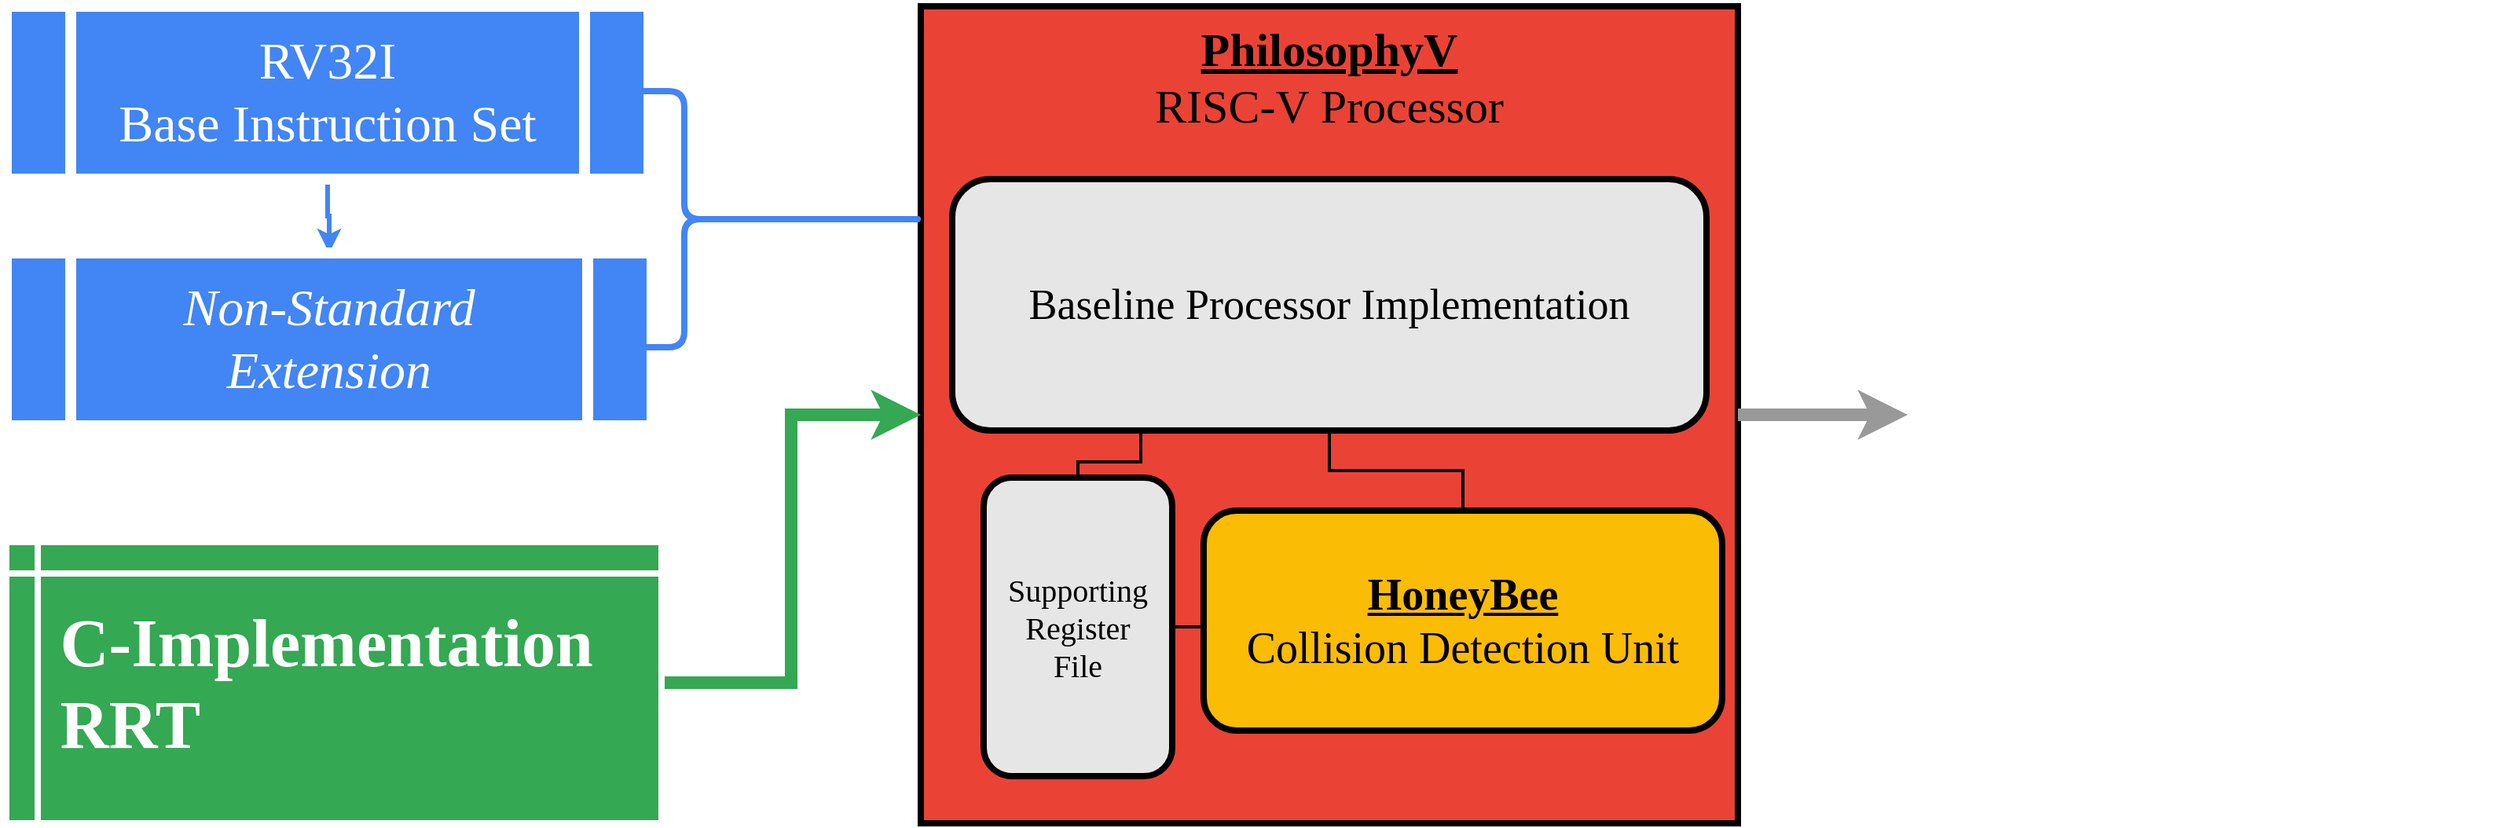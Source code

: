 <mxfile version="12.7.9" type="github">
  <diagram id="g7gX6U1B5adAmnvi5vNV" name="Page-1">
    <mxGraphModel dx="2206" dy="1429" grid="0" gridSize="10" guides="1" tooltips="1" connect="1" arrows="1" fold="1" page="1" pageScale="1" pageWidth="2400" pageHeight="2400" math="0" shadow="0" extFonts="Computer Modern^https://fonts.googleapis.com/css?family=Computer+Modern">
      <root>
        <mxCell id="0" />
        <mxCell id="1" parent="0" />
        <mxCell id="egPN66_32sDSnVnQbSZV-10" value="" style="group;fontFamily=Computer Modern;" vertex="1" connectable="0" parent="1">
          <mxGeometry x="1120" y="960" width="520" height="520" as="geometry" />
        </mxCell>
        <mxCell id="egPN66_32sDSnVnQbSZV-5" value="" style="group;rounded=1;glass=0;shadow=0;strokeWidth=3;fontFamily=Computer Modern;" vertex="1" connectable="0" parent="egPN66_32sDSnVnQbSZV-10">
          <mxGeometry width="520" height="520" as="geometry" />
        </mxCell>
        <mxCell id="egPN66_32sDSnVnQbSZV-3" value="" style="whiteSpace=wrap;html=1;aspect=fixed;strokeColor=#000000;fillColor=#EA4335;strokeWidth=4;fontFamily=Computer Modern;" vertex="1" parent="egPN66_32sDSnVnQbSZV-5">
          <mxGeometry width="520" height="520" as="geometry" />
        </mxCell>
        <mxCell id="egPN66_32sDSnVnQbSZV-4" value="&lt;font size=&quot;1&quot;&gt;&lt;b style=&quot;font-size: 30px&quot;&gt;&lt;u&gt;PhilosophyV&lt;br&gt;&lt;/u&gt;&lt;/b&gt;&lt;span style=&quot;font-size: 30px&quot;&gt;RISC-V Processor&lt;/span&gt;&lt;/font&gt;" style="text;html=1;strokeColor=none;fillColor=none;align=center;verticalAlign=middle;whiteSpace=wrap;rounded=0;fontFamily=Computer Modern;" vertex="1" parent="egPN66_32sDSnVnQbSZV-5">
          <mxGeometry width="520" height="90" as="geometry" />
        </mxCell>
        <mxCell id="egPN66_32sDSnVnQbSZV-6" value="&lt;font style=&quot;font-size: 28px&quot;&gt;&lt;u style=&quot;font-weight: bold&quot;&gt;HoneyBee&lt;/u&gt;&lt;br&gt;Collision Detection Unit&lt;br&gt;&lt;/font&gt;" style="rounded=1;whiteSpace=wrap;html=1;shadow=0;glass=0;strokeColor=#000000;strokeWidth=4;fillColor=#FBBC05;fontFamily=Computer Modern;" vertex="1" parent="egPN66_32sDSnVnQbSZV-5">
          <mxGeometry x="180" y="321" width="330" height="140" as="geometry" />
        </mxCell>
        <mxCell id="egPN66_32sDSnVnQbSZV-11" style="edgeStyle=orthogonalEdgeStyle;rounded=0;orthogonalLoop=1;jettySize=auto;html=1;exitX=0.25;exitY=1;exitDx=0;exitDy=0;entryX=0.5;entryY=0;entryDx=0;entryDy=0;endArrow=none;endFill=0;strokeWidth=2;fontFamily=Computer Modern;" edge="1" parent="egPN66_32sDSnVnQbSZV-5" source="egPN66_32sDSnVnQbSZV-7" target="egPN66_32sDSnVnQbSZV-8">
          <mxGeometry relative="1" as="geometry" />
        </mxCell>
        <mxCell id="egPN66_32sDSnVnQbSZV-12" style="edgeStyle=orthogonalEdgeStyle;rounded=0;orthogonalLoop=1;jettySize=auto;html=1;exitX=0.5;exitY=1;exitDx=0;exitDy=0;endArrow=none;endFill=0;strokeWidth=2;fontFamily=Computer Modern;" edge="1" parent="egPN66_32sDSnVnQbSZV-5" source="egPN66_32sDSnVnQbSZV-7" target="egPN66_32sDSnVnQbSZV-6">
          <mxGeometry relative="1" as="geometry" />
        </mxCell>
        <mxCell id="egPN66_32sDSnVnQbSZV-7" value="&lt;font style=&quot;font-size: 27px&quot;&gt;Baseline Processor Implementation&lt;/font&gt;" style="rounded=1;whiteSpace=wrap;html=1;shadow=0;glass=0;strokeColor=#000000;strokeWidth=4;fillColor=#E6E6E6;fontFamily=Computer Modern;" vertex="1" parent="egPN66_32sDSnVnQbSZV-5">
          <mxGeometry x="20" y="110" width="480" height="160" as="geometry" />
        </mxCell>
        <mxCell id="egPN66_32sDSnVnQbSZV-9" style="edgeStyle=orthogonalEdgeStyle;rounded=0;orthogonalLoop=1;jettySize=auto;html=1;exitX=1;exitY=0.5;exitDx=0;exitDy=0;entryX=0;entryY=0.5;entryDx=0;entryDy=0;endArrow=none;endFill=0;strokeWidth=2;fontFamily=Computer Modern;" edge="1" parent="egPN66_32sDSnVnQbSZV-5" source="egPN66_32sDSnVnQbSZV-8" target="egPN66_32sDSnVnQbSZV-6">
          <mxGeometry relative="1" as="geometry" />
        </mxCell>
        <mxCell id="egPN66_32sDSnVnQbSZV-8" value="&lt;font style=&quot;font-size: 20px&quot;&gt;Supporting&lt;br&gt;Register&lt;br&gt;File&lt;br&gt;&lt;/font&gt;" style="rounded=1;whiteSpace=wrap;html=1;shadow=0;glass=0;strokeColor=#000000;strokeWidth=4;fillColor=#E6E6E6;fontFamily=Computer Modern;" vertex="1" parent="egPN66_32sDSnVnQbSZV-5">
          <mxGeometry x="40" y="300" width="120" height="190" as="geometry" />
        </mxCell>
        <mxCell id="egPN66_32sDSnVnQbSZV-18" style="edgeStyle=orthogonalEdgeStyle;rounded=0;orthogonalLoop=1;jettySize=auto;html=1;exitX=0.5;exitY=1;exitDx=0;exitDy=0;entryX=0.5;entryY=0;entryDx=0;entryDy=0;endArrow=classic;endFill=1;strokeWidth=3;fontFamily=Computer Modern;fontColor=#4285F4;strokeColor=#4285F4;" edge="1" parent="1" source="egPN66_32sDSnVnQbSZV-15" target="egPN66_32sDSnVnQbSZV-16">
          <mxGeometry relative="1" as="geometry" />
        </mxCell>
        <mxCell id="egPN66_32sDSnVnQbSZV-15" value="&lt;font style=&quot;font-size: 33px&quot;&gt;RV32I&lt;br&gt;Base Instruction Set&lt;/font&gt;" style="shape=process;whiteSpace=wrap;html=1;backgroundOutline=1;rounded=0;shadow=0;glass=0;strokeColor=#FFFFFF;strokeWidth=7;fillColor=#4285F4;fontFamily=Computer Modern;fontColor=#FFFFFF;" vertex="1" parent="1">
          <mxGeometry x="538" y="960" width="409" height="110" as="geometry" />
        </mxCell>
        <mxCell id="egPN66_32sDSnVnQbSZV-16" value="&lt;span style=&quot;font-size: 33px&quot;&gt;&lt;i&gt;Non-Standard &lt;br&gt;Extension&lt;/i&gt;&lt;/span&gt;" style="shape=process;whiteSpace=wrap;html=1;backgroundOutline=1;rounded=0;shadow=0;glass=0;strokeColor=#FFFFFF;strokeWidth=7;fillColor=#4285F4;fontFamily=Computer Modern;fontColor=#FFFFFF;" vertex="1" parent="1">
          <mxGeometry x="538" y="1117" width="411" height="110" as="geometry" />
        </mxCell>
        <mxCell id="egPN66_32sDSnVnQbSZV-21" style="edgeStyle=orthogonalEdgeStyle;rounded=0;orthogonalLoop=1;jettySize=auto;html=1;exitX=1;exitY=0.5;exitDx=0;exitDy=0;entryX=0;entryY=0.5;entryDx=0;entryDy=0;endArrow=classic;endFill=1;strokeColor=#34A853;strokeWidth=8;fontFamily=Computer Modern;fontColor=#FFFFFF;" edge="1" parent="1" source="egPN66_32sDSnVnQbSZV-17" target="egPN66_32sDSnVnQbSZV-3">
          <mxGeometry relative="1" as="geometry" />
        </mxCell>
        <mxCell id="egPN66_32sDSnVnQbSZV-17" value="&lt;font color=&quot;#ffffff&quot; style=&quot;font-size: 43px&quot;&gt;&amp;nbsp; &lt;b&gt;&amp;nbsp;C-Implementation&lt;br&gt;&amp;nbsp; &amp;nbsp;RRT&lt;/b&gt;&lt;br&gt;&lt;/font&gt;" style="shape=internalStorage;whiteSpace=wrap;html=1;backgroundOutline=1;rounded=0;shadow=0;glass=0;strokeColor=#FFFFFF;strokeWidth=4;fillColor=#34A853;fontFamily=Computer Modern;fontColor=#4285F4;align=left;" vertex="1" parent="1">
          <mxGeometry x="538" y="1301" width="417" height="179" as="geometry" />
        </mxCell>
        <mxCell id="egPN66_32sDSnVnQbSZV-20" value="" style="shape=curlyBracket;whiteSpace=wrap;html=1;rounded=1;shadow=0;glass=0;strokeColor=#4285F4;strokeWidth=4;fillColor=#4285F4;fontFamily=Computer Modern;fontColor=#FFFFFF;rotation=-180;size=0.853;" vertex="1" parent="1">
          <mxGeometry x="943" y="1014" width="180" height="163" as="geometry" />
        </mxCell>
        <mxCell id="egPN66_32sDSnVnQbSZV-22" style="edgeStyle=orthogonalEdgeStyle;rounded=0;orthogonalLoop=1;jettySize=auto;html=1;exitX=1;exitY=0.5;exitDx=0;exitDy=0;endArrow=classic;endFill=1;strokeColor=#999999;strokeWidth=8;fontFamily=Computer Modern;fontColor=#FFFFFF;entryX=0;entryY=0.5;entryDx=0;entryDy=0;" edge="1" parent="1" source="egPN66_32sDSnVnQbSZV-3" target="egPN66_32sDSnVnQbSZV-26">
          <mxGeometry relative="1" as="geometry">
            <mxPoint x="1736.857" y="1219.571" as="targetPoint" />
          </mxGeometry>
        </mxCell>
        <mxCell id="egPN66_32sDSnVnQbSZV-26" value="" style="shape=image;html=1;verticalAlign=top;verticalLabelPosition=bottom;labelBackgroundColor=#ffffff;imageAspect=0;aspect=fixed;image=https://cdn2.iconfinder.com/data/icons/innovation-technology-1/512/tech_0011-128.png;rounded=0;shadow=0;glass=0;strokeColor=#4285F4;strokeWidth=4;fillColor=#4285F4;fontFamily=Computer Modern;fontColor=#FFFFFF;" vertex="1" parent="1">
          <mxGeometry x="1748" y="1032" width="376" height="376" as="geometry" />
        </mxCell>
      </root>
    </mxGraphModel>
  </diagram>
</mxfile>

